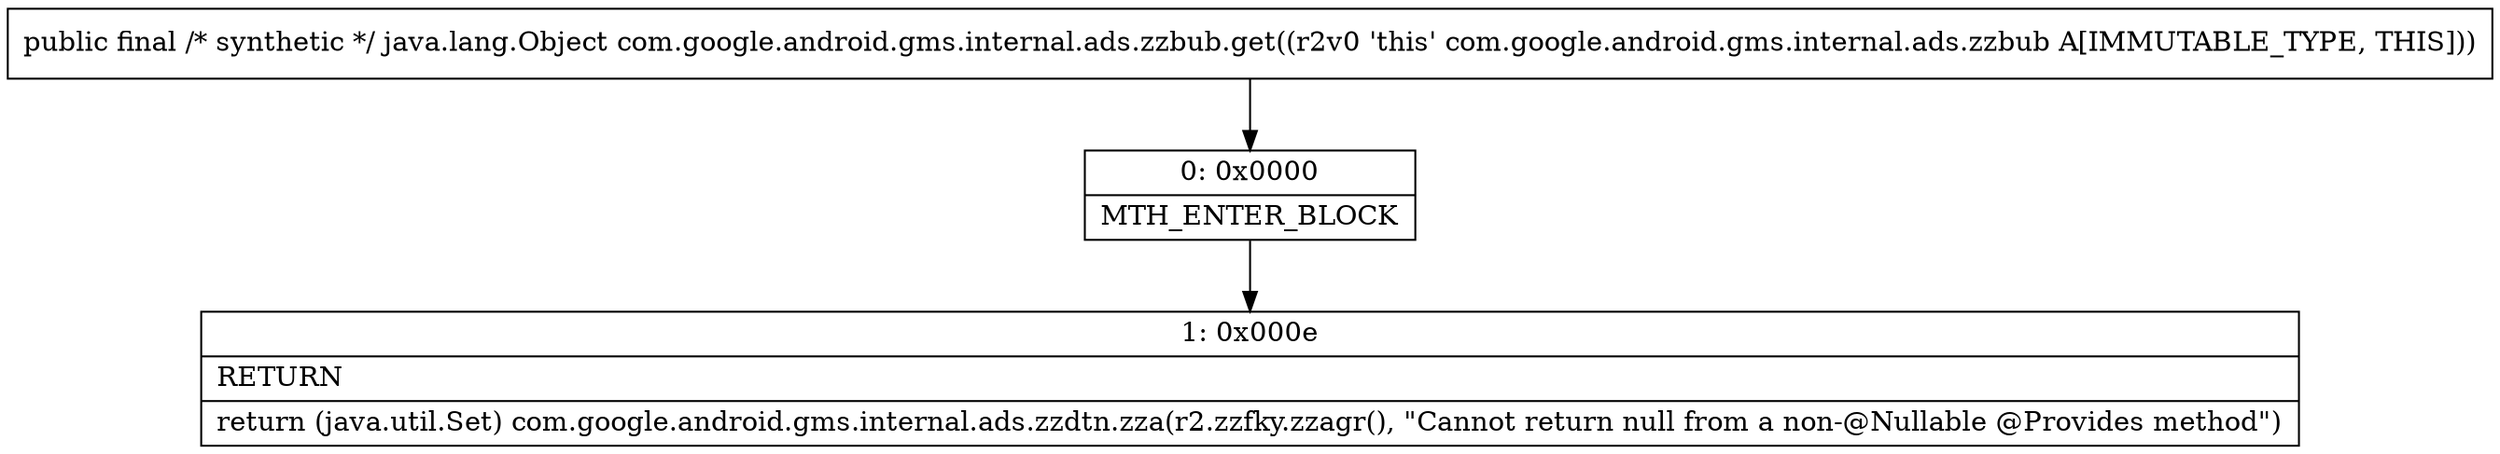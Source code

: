digraph "CFG forcom.google.android.gms.internal.ads.zzbub.get()Ljava\/lang\/Object;" {
Node_0 [shape=record,label="{0\:\ 0x0000|MTH_ENTER_BLOCK\l}"];
Node_1 [shape=record,label="{1\:\ 0x000e|RETURN\l|return (java.util.Set) com.google.android.gms.internal.ads.zzdtn.zza(r2.zzfky.zzagr(), \"Cannot return null from a non\-@Nullable @Provides method\")\l}"];
MethodNode[shape=record,label="{public final \/* synthetic *\/ java.lang.Object com.google.android.gms.internal.ads.zzbub.get((r2v0 'this' com.google.android.gms.internal.ads.zzbub A[IMMUTABLE_TYPE, THIS])) }"];
MethodNode -> Node_0;
Node_0 -> Node_1;
}

